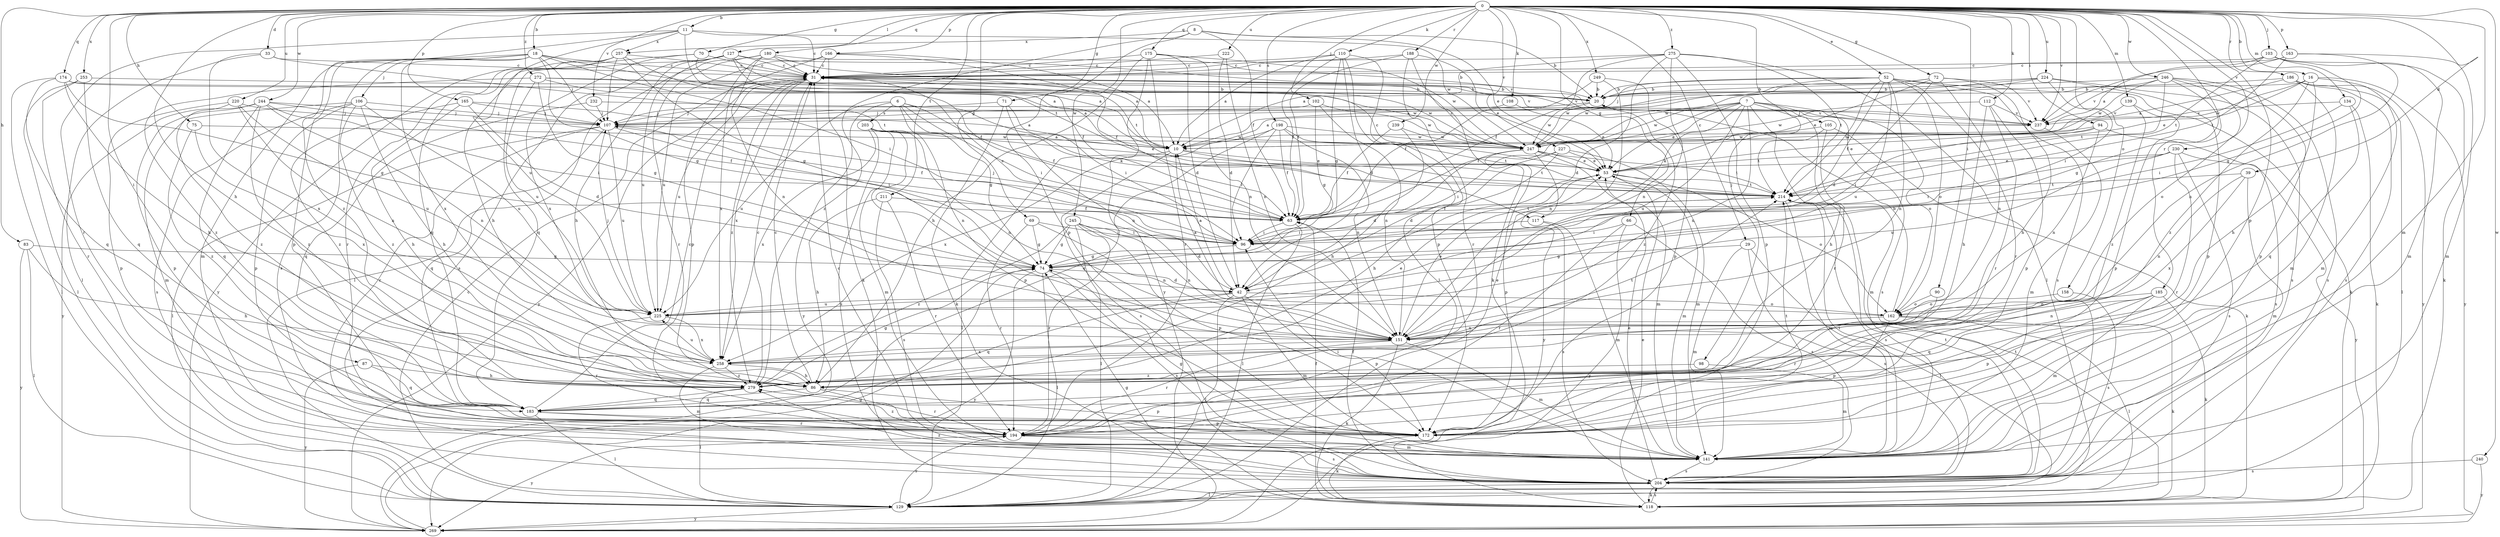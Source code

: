 strict digraph  {
0;
6;
7;
8;
10;
11;
16;
18;
20;
29;
31;
33;
39;
42;
52;
53;
63;
66;
69;
70;
71;
72;
74;
75;
83;
86;
87;
90;
94;
96;
98;
102;
103;
105;
106;
107;
108;
110;
112;
117;
118;
127;
129;
134;
139;
141;
151;
158;
162;
163;
165;
166;
172;
174;
175;
180;
183;
185;
186;
188;
194;
198;
203;
204;
211;
214;
220;
222;
224;
225;
227;
230;
232;
237;
239;
240;
244;
245;
246;
247;
249;
253;
257;
258;
269;
272;
275;
279;
0 -> 11  [label=b];
0 -> 16  [label=b];
0 -> 18  [label=b];
0 -> 29  [label=c];
0 -> 33  [label=d];
0 -> 39  [label=d];
0 -> 52  [label=e];
0 -> 66  [label=g];
0 -> 69  [label=g];
0 -> 70  [label=g];
0 -> 71  [label=g];
0 -> 72  [label=g];
0 -> 75  [label=h];
0 -> 83  [label=h];
0 -> 86  [label=h];
0 -> 87  [label=i];
0 -> 90  [label=i];
0 -> 94  [label=i];
0 -> 98  [label=j];
0 -> 102  [label=j];
0 -> 103  [label=j];
0 -> 108  [label=k];
0 -> 110  [label=k];
0 -> 112  [label=k];
0 -> 127  [label=l];
0 -> 134  [label=m];
0 -> 139  [label=m];
0 -> 141  [label=m];
0 -> 158  [label=o];
0 -> 163  [label=p];
0 -> 165  [label=p];
0 -> 166  [label=p];
0 -> 172  [label=p];
0 -> 174  [label=q];
0 -> 175  [label=q];
0 -> 180  [label=q];
0 -> 185  [label=r];
0 -> 186  [label=r];
0 -> 188  [label=r];
0 -> 198  [label=s];
0 -> 211  [label=t];
0 -> 220  [label=u];
0 -> 222  [label=u];
0 -> 224  [label=u];
0 -> 227  [label=v];
0 -> 230  [label=v];
0 -> 232  [label=v];
0 -> 237  [label=v];
0 -> 239  [label=w];
0 -> 240  [label=w];
0 -> 244  [label=w];
0 -> 245  [label=w];
0 -> 246  [label=w];
0 -> 249  [label=x];
0 -> 253  [label=x];
0 -> 272  [label=z];
0 -> 275  [label=z];
6 -> 63  [label=f];
6 -> 74  [label=g];
6 -> 96  [label=i];
6 -> 117  [label=k];
6 -> 151  [label=n];
6 -> 203  [label=s];
6 -> 225  [label=u];
6 -> 269  [label=y];
7 -> 10  [label=a];
7 -> 53  [label=e];
7 -> 63  [label=f];
7 -> 86  [label=h];
7 -> 105  [label=j];
7 -> 117  [label=k];
7 -> 151  [label=n];
7 -> 162  [label=o];
7 -> 194  [label=r];
7 -> 204  [label=s];
7 -> 225  [label=u];
7 -> 247  [label=w];
8 -> 20  [label=b];
8 -> 53  [label=e];
8 -> 63  [label=f];
8 -> 172  [label=p];
8 -> 257  [label=x];
8 -> 279  [label=z];
10 -> 53  [label=e];
10 -> 129  [label=l];
10 -> 204  [label=s];
10 -> 214  [label=t];
11 -> 31  [label=c];
11 -> 194  [label=r];
11 -> 214  [label=t];
11 -> 225  [label=u];
11 -> 247  [label=w];
11 -> 257  [label=x];
11 -> 279  [label=z];
16 -> 20  [label=b];
16 -> 53  [label=e];
16 -> 86  [label=h];
16 -> 141  [label=m];
16 -> 247  [label=w];
16 -> 269  [label=y];
16 -> 279  [label=z];
18 -> 10  [label=a];
18 -> 31  [label=c];
18 -> 74  [label=g];
18 -> 96  [label=i];
18 -> 106  [label=j];
18 -> 107  [label=j];
18 -> 141  [label=m];
18 -> 172  [label=p];
18 -> 204  [label=s];
18 -> 258  [label=x];
20 -> 107  [label=j];
20 -> 247  [label=w];
20 -> 279  [label=z];
29 -> 74  [label=g];
29 -> 129  [label=l];
29 -> 141  [label=m];
29 -> 204  [label=s];
31 -> 20  [label=b];
31 -> 225  [label=u];
31 -> 237  [label=v];
31 -> 247  [label=w];
31 -> 258  [label=x];
31 -> 269  [label=y];
31 -> 279  [label=z];
33 -> 31  [label=c];
33 -> 129  [label=l];
33 -> 214  [label=t];
33 -> 258  [label=x];
39 -> 141  [label=m];
39 -> 151  [label=n];
39 -> 214  [label=t];
39 -> 258  [label=x];
42 -> 10  [label=a];
42 -> 129  [label=l];
42 -> 141  [label=m];
42 -> 162  [label=o];
42 -> 172  [label=p];
42 -> 183  [label=q];
42 -> 225  [label=u];
52 -> 20  [label=b];
52 -> 63  [label=f];
52 -> 107  [label=j];
52 -> 118  [label=k];
52 -> 151  [label=n];
52 -> 162  [label=o];
52 -> 194  [label=r];
52 -> 204  [label=s];
52 -> 214  [label=t];
52 -> 225  [label=u];
52 -> 247  [label=w];
53 -> 31  [label=c];
53 -> 141  [label=m];
53 -> 162  [label=o];
53 -> 214  [label=t];
63 -> 96  [label=i];
63 -> 107  [label=j];
63 -> 129  [label=l];
63 -> 214  [label=t];
66 -> 96  [label=i];
66 -> 194  [label=r];
66 -> 204  [label=s];
66 -> 269  [label=y];
69 -> 74  [label=g];
69 -> 96  [label=i];
69 -> 151  [label=n];
69 -> 194  [label=r];
70 -> 10  [label=a];
70 -> 31  [label=c];
70 -> 86  [label=h];
70 -> 258  [label=x];
71 -> 96  [label=i];
71 -> 107  [label=j];
71 -> 118  [label=k];
71 -> 151  [label=n];
72 -> 20  [label=b];
72 -> 42  [label=d];
72 -> 53  [label=e];
72 -> 86  [label=h];
72 -> 151  [label=n];
72 -> 237  [label=v];
72 -> 247  [label=w];
74 -> 42  [label=d];
74 -> 129  [label=l];
74 -> 204  [label=s];
74 -> 269  [label=y];
75 -> 247  [label=w];
75 -> 258  [label=x];
75 -> 279  [label=z];
83 -> 74  [label=g];
83 -> 86  [label=h];
83 -> 129  [label=l];
83 -> 269  [label=y];
86 -> 31  [label=c];
86 -> 53  [label=e];
86 -> 172  [label=p];
86 -> 183  [label=q];
86 -> 194  [label=r];
87 -> 86  [label=h];
87 -> 183  [label=q];
87 -> 269  [label=y];
90 -> 162  [label=o];
90 -> 194  [label=r];
94 -> 10  [label=a];
94 -> 53  [label=e];
94 -> 96  [label=i];
94 -> 151  [label=n];
94 -> 204  [label=s];
96 -> 31  [label=c];
96 -> 74  [label=g];
98 -> 141  [label=m];
98 -> 279  [label=z];
102 -> 74  [label=g];
102 -> 107  [label=j];
102 -> 151  [label=n];
102 -> 247  [label=w];
103 -> 10  [label=a];
103 -> 31  [label=c];
103 -> 74  [label=g];
103 -> 118  [label=k];
103 -> 141  [label=m];
103 -> 214  [label=t];
105 -> 118  [label=k];
105 -> 141  [label=m];
105 -> 214  [label=t];
105 -> 247  [label=w];
106 -> 86  [label=h];
106 -> 107  [label=j];
106 -> 141  [label=m];
106 -> 172  [label=p];
106 -> 204  [label=s];
106 -> 225  [label=u];
106 -> 279  [label=z];
107 -> 10  [label=a];
107 -> 63  [label=f];
107 -> 96  [label=i];
107 -> 129  [label=l];
107 -> 183  [label=q];
107 -> 194  [label=r];
107 -> 225  [label=u];
108 -> 53  [label=e];
108 -> 107  [label=j];
110 -> 10  [label=a];
110 -> 31  [label=c];
110 -> 42  [label=d];
110 -> 63  [label=f];
110 -> 74  [label=g];
110 -> 129  [label=l];
110 -> 172  [label=p];
112 -> 86  [label=h];
112 -> 172  [label=p];
112 -> 194  [label=r];
112 -> 237  [label=v];
112 -> 247  [label=w];
117 -> 96  [label=i];
117 -> 141  [label=m];
117 -> 204  [label=s];
118 -> 53  [label=e];
118 -> 63  [label=f];
118 -> 74  [label=g];
118 -> 204  [label=s];
118 -> 214  [label=t];
127 -> 31  [label=c];
127 -> 63  [label=f];
127 -> 86  [label=h];
127 -> 183  [label=q];
127 -> 204  [label=s];
127 -> 214  [label=t];
127 -> 225  [label=u];
127 -> 237  [label=v];
129 -> 31  [label=c];
129 -> 194  [label=r];
129 -> 269  [label=y];
134 -> 96  [label=i];
134 -> 118  [label=k];
134 -> 183  [label=q];
134 -> 237  [label=v];
139 -> 172  [label=p];
139 -> 237  [label=v];
139 -> 279  [label=z];
141 -> 31  [label=c];
141 -> 74  [label=g];
141 -> 96  [label=i];
141 -> 204  [label=s];
141 -> 214  [label=t];
151 -> 53  [label=e];
151 -> 118  [label=k];
151 -> 141  [label=m];
151 -> 194  [label=r];
151 -> 258  [label=x];
158 -> 162  [label=o];
158 -> 204  [label=s];
162 -> 10  [label=a];
162 -> 20  [label=b];
162 -> 118  [label=k];
162 -> 129  [label=l];
162 -> 151  [label=n];
162 -> 172  [label=p];
163 -> 31  [label=c];
163 -> 141  [label=m];
163 -> 151  [label=n];
163 -> 214  [label=t];
163 -> 237  [label=v];
165 -> 10  [label=a];
165 -> 42  [label=d];
165 -> 86  [label=h];
165 -> 107  [label=j];
165 -> 279  [label=z];
166 -> 10  [label=a];
166 -> 31  [label=c];
166 -> 63  [label=f];
166 -> 118  [label=k];
166 -> 225  [label=u];
166 -> 258  [label=x];
172 -> 118  [label=k];
172 -> 214  [label=t];
174 -> 20  [label=b];
174 -> 74  [label=g];
174 -> 86  [label=h];
174 -> 129  [label=l];
174 -> 183  [label=q];
174 -> 237  [label=v];
175 -> 31  [label=c];
175 -> 42  [label=d];
175 -> 86  [label=h];
175 -> 151  [label=n];
175 -> 194  [label=r];
175 -> 247  [label=w];
175 -> 269  [label=y];
180 -> 10  [label=a];
180 -> 20  [label=b];
180 -> 31  [label=c];
180 -> 129  [label=l];
180 -> 151  [label=n];
180 -> 172  [label=p];
180 -> 194  [label=r];
183 -> 31  [label=c];
183 -> 129  [label=l];
183 -> 172  [label=p];
183 -> 194  [label=r];
185 -> 118  [label=k];
185 -> 141  [label=m];
185 -> 151  [label=n];
185 -> 162  [label=o];
185 -> 172  [label=p];
185 -> 183  [label=q];
186 -> 10  [label=a];
186 -> 20  [label=b];
186 -> 129  [label=l];
186 -> 141  [label=m];
186 -> 204  [label=s];
186 -> 269  [label=y];
188 -> 31  [label=c];
188 -> 53  [label=e];
188 -> 63  [label=f];
188 -> 118  [label=k];
188 -> 194  [label=r];
194 -> 141  [label=m];
194 -> 204  [label=s];
194 -> 269  [label=y];
194 -> 279  [label=z];
198 -> 63  [label=f];
198 -> 96  [label=i];
198 -> 151  [label=n];
198 -> 183  [label=q];
198 -> 214  [label=t];
198 -> 247  [label=w];
198 -> 258  [label=x];
203 -> 53  [label=e];
203 -> 141  [label=m];
203 -> 151  [label=n];
203 -> 172  [label=p];
203 -> 204  [label=s];
203 -> 247  [label=w];
203 -> 258  [label=x];
204 -> 53  [label=e];
204 -> 63  [label=f];
204 -> 118  [label=k];
204 -> 129  [label=l];
204 -> 214  [label=t];
204 -> 279  [label=z];
211 -> 63  [label=f];
211 -> 86  [label=h];
211 -> 194  [label=r];
211 -> 204  [label=s];
214 -> 63  [label=f];
214 -> 141  [label=m];
214 -> 204  [label=s];
220 -> 107  [label=j];
220 -> 151  [label=n];
220 -> 172  [label=p];
220 -> 225  [label=u];
220 -> 279  [label=z];
222 -> 31  [label=c];
222 -> 42  [label=d];
222 -> 151  [label=n];
224 -> 10  [label=a];
224 -> 20  [label=b];
224 -> 96  [label=i];
224 -> 172  [label=p];
224 -> 204  [label=s];
224 -> 247  [label=w];
225 -> 107  [label=j];
225 -> 194  [label=r];
225 -> 258  [label=x];
227 -> 42  [label=d];
227 -> 53  [label=e];
227 -> 86  [label=h];
227 -> 96  [label=i];
227 -> 141  [label=m];
230 -> 53  [label=e];
230 -> 96  [label=i];
230 -> 194  [label=r];
230 -> 204  [label=s];
230 -> 225  [label=u];
230 -> 269  [label=y];
232 -> 107  [label=j];
232 -> 183  [label=q];
232 -> 237  [label=v];
237 -> 141  [label=m];
239 -> 63  [label=f];
239 -> 86  [label=h];
239 -> 247  [label=w];
240 -> 204  [label=s];
240 -> 269  [label=y];
244 -> 63  [label=f];
244 -> 96  [label=i];
244 -> 107  [label=j];
244 -> 151  [label=n];
244 -> 172  [label=p];
244 -> 183  [label=q];
244 -> 269  [label=y];
244 -> 279  [label=z];
245 -> 42  [label=d];
245 -> 74  [label=g];
245 -> 96  [label=i];
245 -> 129  [label=l];
245 -> 151  [label=n];
245 -> 172  [label=p];
245 -> 194  [label=r];
245 -> 279  [label=z];
246 -> 20  [label=b];
246 -> 74  [label=g];
246 -> 162  [label=o];
246 -> 172  [label=p];
246 -> 204  [label=s];
246 -> 214  [label=t];
246 -> 237  [label=v];
246 -> 247  [label=w];
247 -> 31  [label=c];
247 -> 42  [label=d];
247 -> 53  [label=e];
247 -> 141  [label=m];
247 -> 172  [label=p];
247 -> 214  [label=t];
247 -> 269  [label=y];
249 -> 20  [label=b];
249 -> 63  [label=f];
249 -> 151  [label=n];
249 -> 172  [label=p];
253 -> 20  [label=b];
253 -> 129  [label=l];
253 -> 183  [label=q];
253 -> 194  [label=r];
257 -> 31  [label=c];
257 -> 63  [label=f];
257 -> 74  [label=g];
257 -> 107  [label=j];
257 -> 183  [label=q];
257 -> 194  [label=r];
257 -> 269  [label=y];
258 -> 53  [label=e];
258 -> 86  [label=h];
258 -> 141  [label=m];
258 -> 214  [label=t];
258 -> 225  [label=u];
258 -> 279  [label=z];
269 -> 74  [label=g];
272 -> 10  [label=a];
272 -> 20  [label=b];
272 -> 74  [label=g];
272 -> 225  [label=u];
272 -> 247  [label=w];
272 -> 279  [label=z];
275 -> 10  [label=a];
275 -> 31  [label=c];
275 -> 42  [label=d];
275 -> 63  [label=f];
275 -> 129  [label=l];
275 -> 151  [label=n];
275 -> 172  [label=p];
275 -> 214  [label=t];
279 -> 31  [label=c];
279 -> 74  [label=g];
279 -> 129  [label=l];
279 -> 183  [label=q];
}
